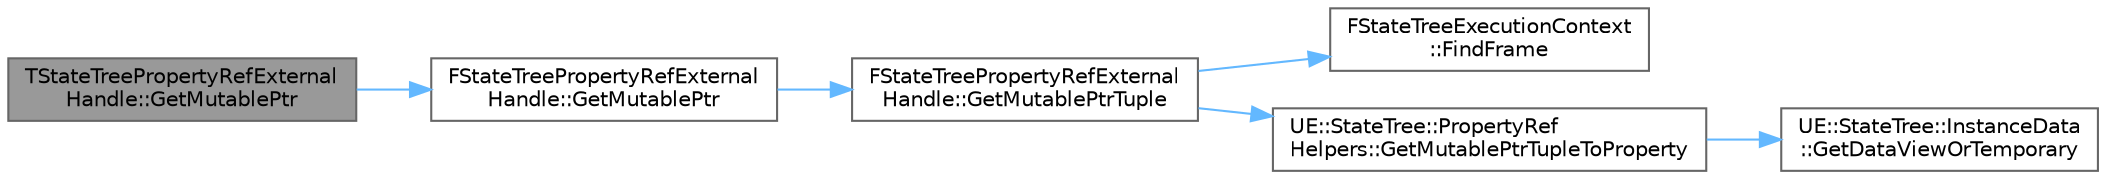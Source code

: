 digraph "TStateTreePropertyRefExternalHandle::GetMutablePtr"
{
 // INTERACTIVE_SVG=YES
 // LATEX_PDF_SIZE
  bgcolor="transparent";
  edge [fontname=Helvetica,fontsize=10,labelfontname=Helvetica,labelfontsize=10];
  node [fontname=Helvetica,fontsize=10,shape=box,height=0.2,width=0.4];
  rankdir="LR";
  Node1 [id="Node000001",label="TStateTreePropertyRefExternal\lHandle::GetMutablePtr",height=0.2,width=0.4,color="gray40", fillcolor="grey60", style="filled", fontcolor="black",tooltip=" "];
  Node1 -> Node2 [id="edge1_Node000001_Node000002",color="steelblue1",style="solid",tooltip=" "];
  Node2 [id="Node000002",label="FStateTreePropertyRefExternal\lHandle::GetMutablePtr",height=0.2,width=0.4,color="grey40", fillcolor="white", style="filled",URL="$d4/db1/structFStateTreePropertyRefExternalHandle.html#a6c95e501ea39b8aabd02097101516f01",tooltip=" "];
  Node2 -> Node3 [id="edge2_Node000002_Node000003",color="steelblue1",style="solid",tooltip=" "];
  Node3 [id="Node000003",label="FStateTreePropertyRefExternal\lHandle::GetMutablePtrTuple",height=0.2,width=0.4,color="grey40", fillcolor="white", style="filled",URL="$d4/db1/structFStateTreePropertyRefExternalHandle.html#abe6f33e23231b0eb539ad2eb46d6e821",tooltip=" "];
  Node3 -> Node4 [id="edge3_Node000003_Node000004",color="steelblue1",style="solid",tooltip=" "];
  Node4 [id="Node000004",label="FStateTreeExecutionContext\l::FindFrame",height=0.2,width=0.4,color="grey40", fillcolor="white", style="filled",URL="$df/d4a/structFStateTreeExecutionContext.html#a8851e5b91167558bcd10737b515e5d8f",tooltip="Looks for a frame in provided list of frames."];
  Node3 -> Node5 [id="edge4_Node000003_Node000005",color="steelblue1",style="solid",tooltip=" "];
  Node5 [id="Node000005",label="UE::StateTree::PropertyRef\lHelpers::GetMutablePtrTupleToProperty",height=0.2,width=0.4,color="grey40", fillcolor="white", style="filled",URL="$d1/d89/namespaceUE_1_1StateTree_1_1PropertyRefHelpers.html#ac13929a2789e4e43737cda1b26b4406f",tooltip=" "];
  Node5 -> Node6 [id="edge5_Node000005_Node000006",color="steelblue1",style="solid",tooltip=" "];
  Node6 [id="Node000006",label="UE::StateTree::InstanceData\l::GetDataViewOrTemporary",height=0.2,width=0.4,color="grey40", fillcolor="white", style="filled",URL="$dd/d17/namespaceUE_1_1StateTree_1_1InstanceData.html#ae32d4639b5f42a2b98b72b264e3c84c6",tooltip=" "];
}
